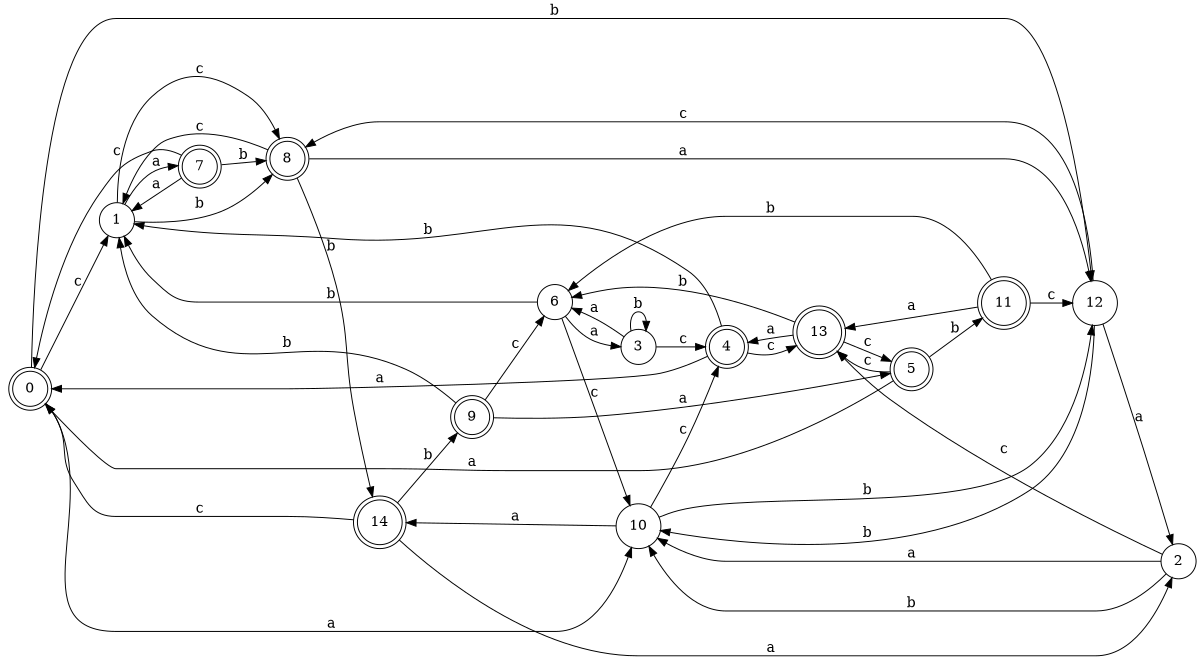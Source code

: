 digraph n12_10 {
__start0 [label="" shape="none"];

rankdir=LR;
size="8,5";

s0 [style="rounded,filled", color="black", fillcolor="white" shape="doublecircle", label="0"];
s1 [style="filled", color="black", fillcolor="white" shape="circle", label="1"];
s2 [style="filled", color="black", fillcolor="white" shape="circle", label="2"];
s3 [style="filled", color="black", fillcolor="white" shape="circle", label="3"];
s4 [style="rounded,filled", color="black", fillcolor="white" shape="doublecircle", label="4"];
s5 [style="rounded,filled", color="black", fillcolor="white" shape="doublecircle", label="5"];
s6 [style="filled", color="black", fillcolor="white" shape="circle", label="6"];
s7 [style="rounded,filled", color="black", fillcolor="white" shape="doublecircle", label="7"];
s8 [style="rounded,filled", color="black", fillcolor="white" shape="doublecircle", label="8"];
s9 [style="rounded,filled", color="black", fillcolor="white" shape="doublecircle", label="9"];
s10 [style="filled", color="black", fillcolor="white" shape="circle", label="10"];
s11 [style="rounded,filled", color="black", fillcolor="white" shape="doublecircle", label="11"];
s12 [style="filled", color="black", fillcolor="white" shape="circle", label="12"];
s13 [style="rounded,filled", color="black", fillcolor="white" shape="doublecircle", label="13"];
s14 [style="rounded,filled", color="black", fillcolor="white" shape="doublecircle", label="14"];
s0 -> s10 [label="a"];
s0 -> s12 [label="b"];
s0 -> s1 [label="c"];
s1 -> s7 [label="a"];
s1 -> s8 [label="b"];
s1 -> s8 [label="c"];
s2 -> s10 [label="a"];
s2 -> s10 [label="b"];
s2 -> s13 [label="c"];
s3 -> s6 [label="a"];
s3 -> s3 [label="b"];
s3 -> s4 [label="c"];
s4 -> s0 [label="a"];
s4 -> s1 [label="b"];
s4 -> s13 [label="c"];
s5 -> s0 [label="a"];
s5 -> s11 [label="b"];
s5 -> s13 [label="c"];
s6 -> s3 [label="a"];
s6 -> s1 [label="b"];
s6 -> s10 [label="c"];
s7 -> s1 [label="a"];
s7 -> s8 [label="b"];
s7 -> s0 [label="c"];
s8 -> s12 [label="a"];
s8 -> s14 [label="b"];
s8 -> s1 [label="c"];
s9 -> s5 [label="a"];
s9 -> s1 [label="b"];
s9 -> s6 [label="c"];
s10 -> s14 [label="a"];
s10 -> s12 [label="b"];
s10 -> s4 [label="c"];
s11 -> s13 [label="a"];
s11 -> s6 [label="b"];
s11 -> s12 [label="c"];
s12 -> s2 [label="a"];
s12 -> s10 [label="b"];
s12 -> s8 [label="c"];
s13 -> s4 [label="a"];
s13 -> s6 [label="b"];
s13 -> s5 [label="c"];
s14 -> s2 [label="a"];
s14 -> s9 [label="b"];
s14 -> s0 [label="c"];

}